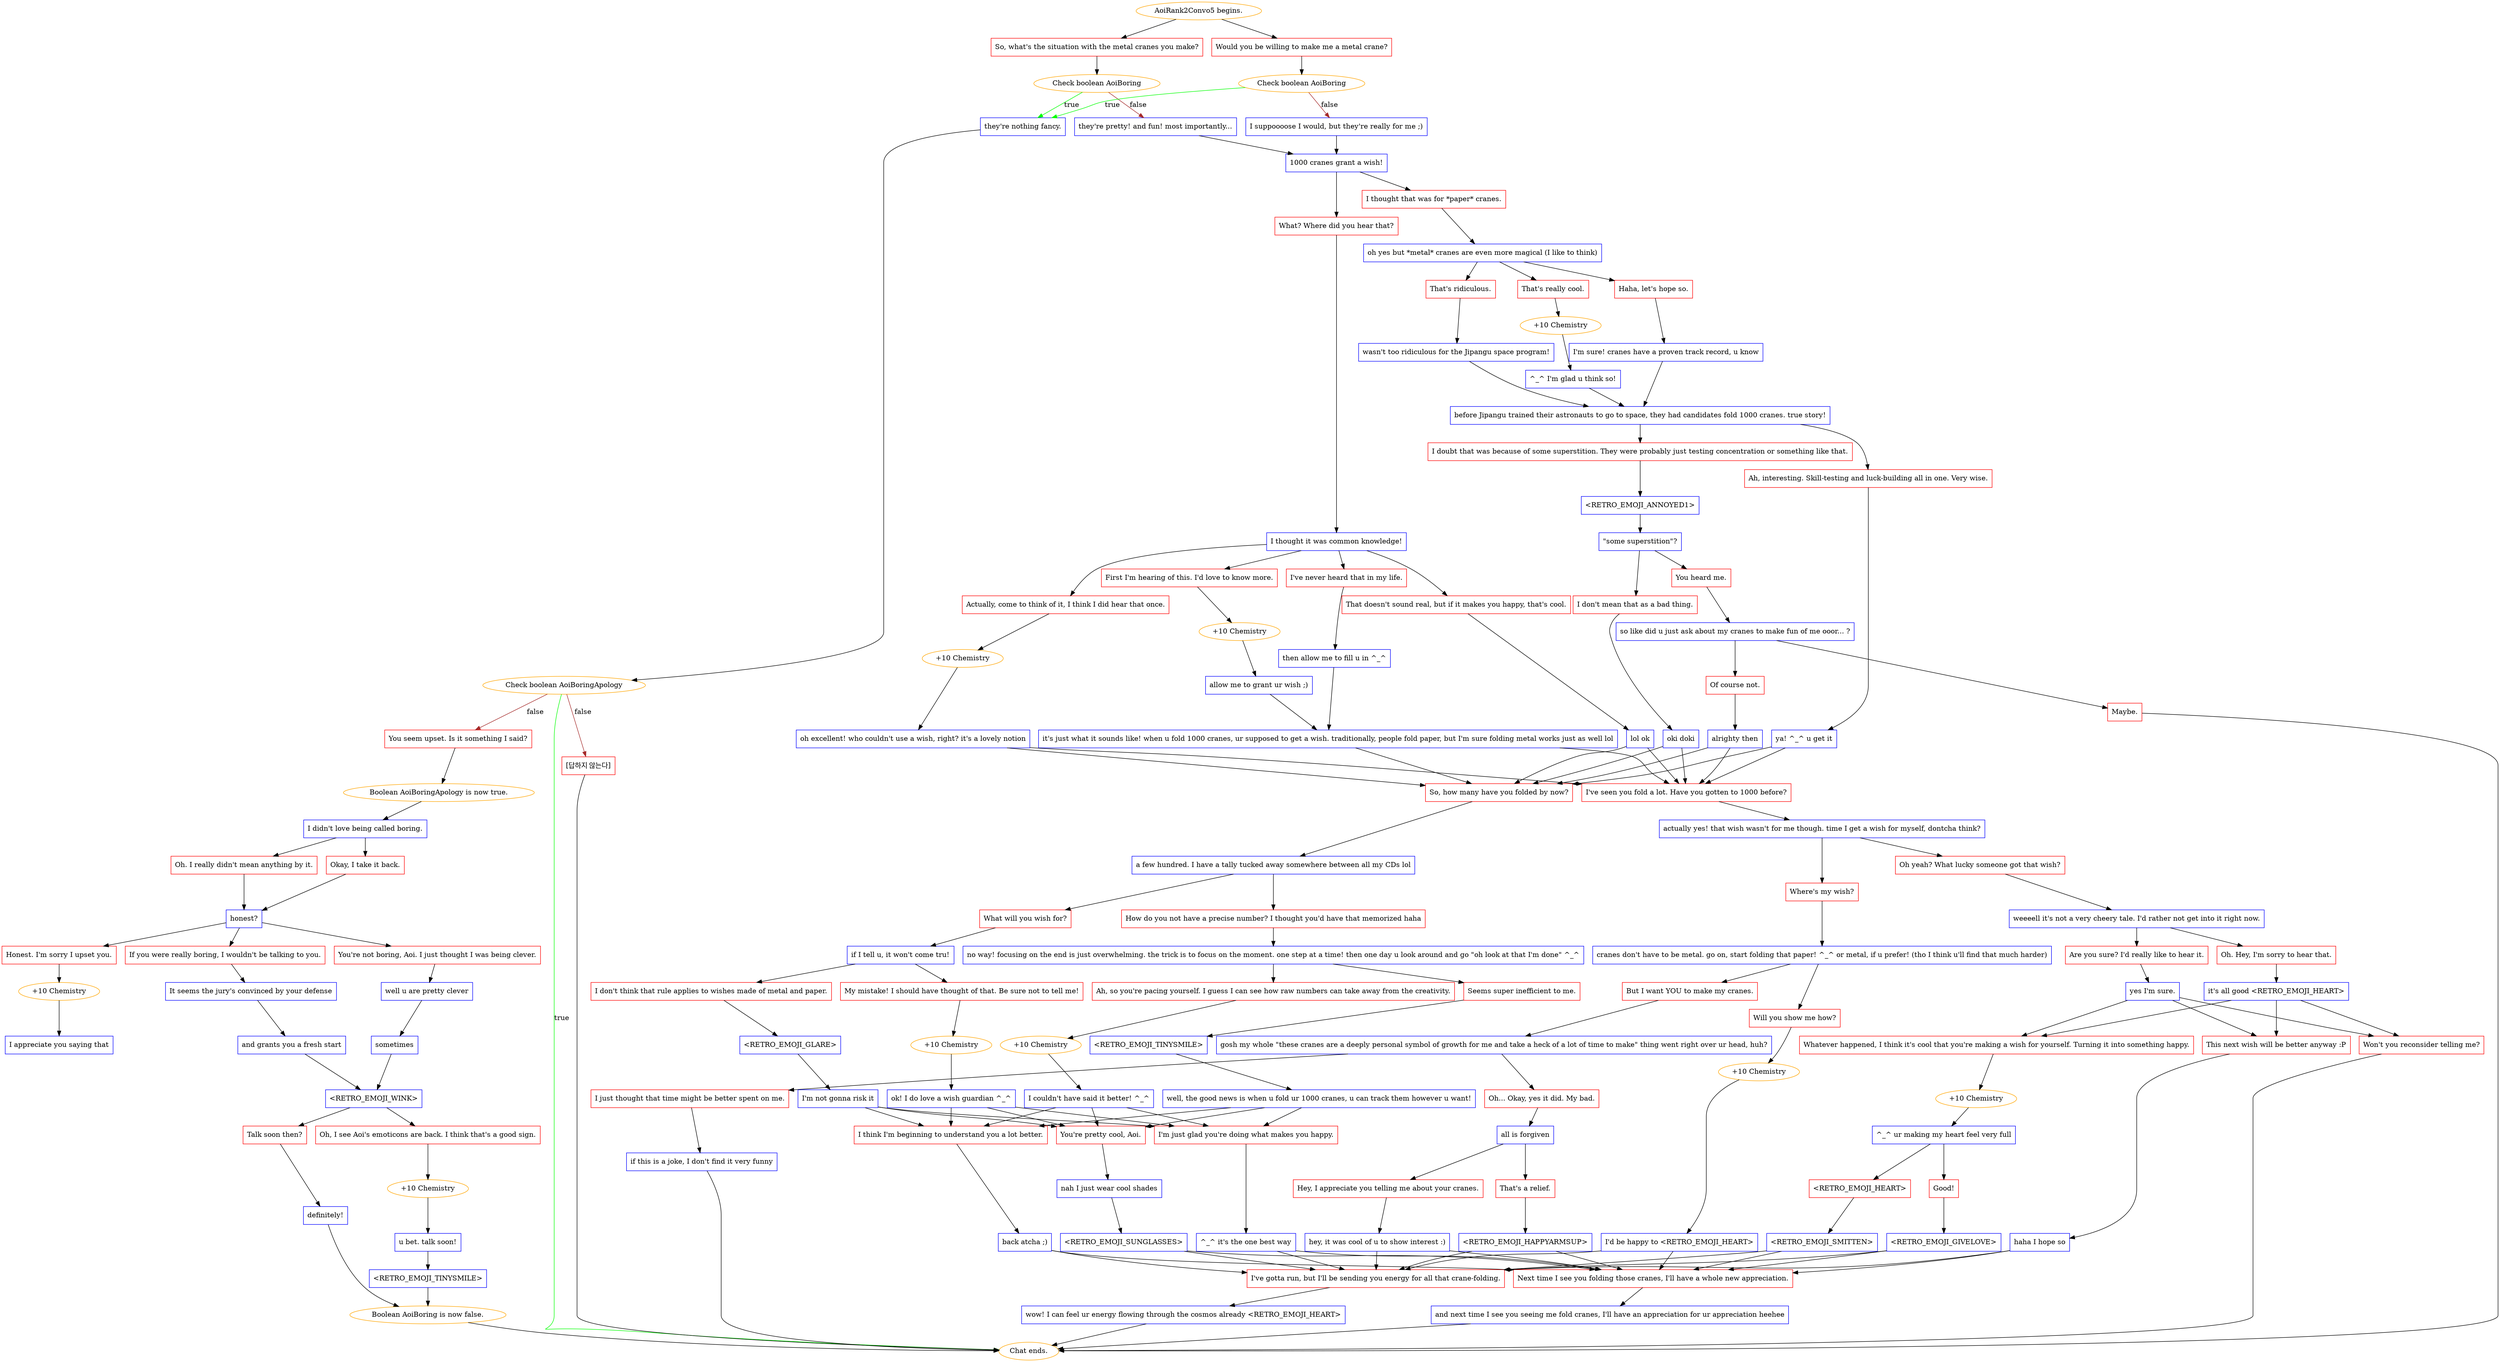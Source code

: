 digraph {
	"AoiRank2Convo5 begins." [color=orange];
		"AoiRank2Convo5 begins." -> j987002302;
		"AoiRank2Convo5 begins." -> j2976851656;
	j987002302 [label="So, what's the situation with the metal cranes you make?",shape=box,color=red];
		j987002302 -> j1443129487;
	j2976851656 [label="Would you be willing to make me a metal crane?",shape=box,color=red];
		j2976851656 -> j1194707698;
	j1443129487 [label="Check boolean AoiBoring",color=orange];
		j1443129487 -> j2787624988 [label=true,color=green];
		j1443129487 -> j3749500860 [label=false,color=brown];
	j1194707698 [label="Check boolean AoiBoring",color=orange];
		j1194707698 -> j2787624988 [label=true,color=green];
		j1194707698 -> j1448607742 [label=false,color=brown];
	j2787624988 [label="they're nothing fancy.",shape=box,color=blue];
		j2787624988 -> j4116366548;
	j3749500860 [label="they're pretty! and fun! most importantly...",shape=box,color=blue];
		j3749500860 -> j1396945383;
	j1448607742 [label="I suppoooose I would, but they're really for me ;)",shape=box,color=blue];
		j1448607742 -> j1396945383;
	j4116366548 [label="Check boolean AoiBoringApology",color=orange];
		j4116366548 -> "Chat ends." [label=true,color=green];
		j4116366548 -> j3442867888 [label=false,color=brown];
		j4116366548 -> j1205293155 [label=false,color=brown];
	j1396945383 [label="1000 cranes grant a wish!",shape=box,color=blue];
		j1396945383 -> j1967990901;
		j1396945383 -> j2021158314;
	"Chat ends." [color=orange];
	j3442867888 [label="You seem upset. Is it something I said?",shape=box,color=red];
		j3442867888 -> j4046617499;
	j1205293155 [label="[답하지 않는다]",shape=box,color=red];
		j1205293155 -> "Chat ends.";
	j1967990901 [label="I thought that was for *paper* cranes.",shape=box,color=red];
		j1967990901 -> j1629489338;
	j2021158314 [label="What? Where did you hear that?",shape=box,color=red];
		j2021158314 -> j2892895345;
	j4046617499 [label="Boolean AoiBoringApology is now true.",color=orange];
		j4046617499 -> j2011749460;
	j1629489338 [label="oh yes but *metal* cranes are even more magical (I like to think)",shape=box,color=blue];
		j1629489338 -> j3599425342;
		j1629489338 -> j406326329;
		j1629489338 -> j703518395;
	j2892895345 [label="I thought it was common knowledge!",shape=box,color=blue];
		j2892895345 -> j3881915566;
		j2892895345 -> j2181323471;
		j2892895345 -> j1309977723;
		j2892895345 -> j3766896613;
	j2011749460 [label="I didn't love being called boring.",shape=box,color=blue];
		j2011749460 -> j1619087230;
		j2011749460 -> j1829704952;
	j3599425342 [label="Haha, let's hope so.",shape=box,color=red];
		j3599425342 -> j3960522359;
	j406326329 [label="That's really cool.",shape=box,color=red];
		j406326329 -> j2437413668;
	j703518395 [label="That's ridiculous.",shape=box,color=red];
		j703518395 -> j268468359;
	j3881915566 [label="I've never heard that in my life.",shape=box,color=red];
		j3881915566 -> j3105159870;
	j2181323471 [label="First I'm hearing of this. I'd love to know more.",shape=box,color=red];
		j2181323471 -> j958918081;
	j1309977723 [label="Actually, come to think of it, I think I did hear that once.",shape=box,color=red];
		j1309977723 -> j1969534692;
	j3766896613 [label="That doesn't sound real, but if it makes you happy, that's cool.",shape=box,color=red];
		j3766896613 -> j1941652748;
	j1619087230 [label="Oh. I really didn't mean anything by it.",shape=box,color=red];
		j1619087230 -> j2793464316;
	j1829704952 [label="Okay, I take it back.",shape=box,color=red];
		j1829704952 -> j2793464316;
	j3960522359 [label="I'm sure! cranes have a proven track record, u know",shape=box,color=blue];
		j3960522359 -> j292954942;
	j2437413668 [label="+10 Chemistry",color=orange];
		j2437413668 -> j3888758241;
	j268468359 [label="wasn't too ridiculous for the Jipangu space program!",shape=box,color=blue];
		j268468359 -> j292954942;
	j3105159870 [label="then allow me to fill u in ^_^",shape=box,color=blue];
		j3105159870 -> j2926494440;
	j958918081 [label="+10 Chemistry",color=orange];
		j958918081 -> j2108252654;
	j1969534692 [label="+10 Chemistry",color=orange];
		j1969534692 -> j2650504552;
	j1941652748 [label="lol ok",shape=box,color=blue];
		j1941652748 -> j1046735978;
		j1941652748 -> j3159416093;
	j2793464316 [label="honest?",shape=box,color=blue];
		j2793464316 -> j1985420798;
		j2793464316 -> j893550012;
		j2793464316 -> j3174808875;
	j292954942 [label="before Jipangu trained their astronauts to go to space, they had candidates fold 1000 cranes. true story!",shape=box,color=blue];
		j292954942 -> j3693409908;
		j292954942 -> j4253045941;
	j3888758241 [label="^_^ I'm glad u think so!",shape=box,color=blue];
		j3888758241 -> j292954942;
	j2926494440 [label="it's just what it sounds like! when u fold 1000 cranes, ur supposed to get a wish. traditionally, people fold paper, but I'm sure folding metal works just as well lol",shape=box,color=blue];
		j2926494440 -> j1046735978;
		j2926494440 -> j3159416093;
	j2108252654 [label="allow me to grant ur wish ;)",shape=box,color=blue];
		j2108252654 -> j2926494440;
	j2650504552 [label="oh excellent! who couldn't use a wish, right? it's a lovely notion",shape=box,color=blue];
		j2650504552 -> j1046735978;
		j2650504552 -> j3159416093;
	j1046735978 [label="So, how many have you folded by now?",shape=box,color=red];
		j1046735978 -> j962785949;
	j3159416093 [label="I've seen you fold a lot. Have you gotten to 1000 before?",shape=box,color=red];
		j3159416093 -> j1772204864;
	j1985420798 [label="Honest. I'm sorry I upset you.",shape=box,color=red];
		j1985420798 -> j4015434243;
	j893550012 [label="You're not boring, Aoi. I just thought I was being clever.",shape=box,color=red];
		j893550012 -> j3760956906;
	j3174808875 [label="If you were really boring, I wouldn't be talking to you.",shape=box,color=red];
		j3174808875 -> j165823094;
	j3693409908 [label="I doubt that was because of some superstition. They were probably just testing concentration or something like that.",shape=box,color=red];
		j3693409908 -> j257591060;
	j4253045941 [label="Ah, interesting. Skill-testing and luck-building all in one. Very wise.",shape=box,color=red];
		j4253045941 -> j908361006;
	j962785949 [label="a few hundred. I have a tally tucked away somewhere between all my CDs lol",shape=box,color=blue];
		j962785949 -> j1227134530;
		j962785949 -> j176096775;
	j1772204864 [label="actually yes! that wish wasn't for me though. time I get a wish for myself, dontcha think?",shape=box,color=blue];
		j1772204864 -> j902155758;
		j1772204864 -> j441716217;
	j4015434243 [label="+10 Chemistry",color=orange];
		j4015434243 -> j4283498004;
	j3760956906 [label="well u are pretty clever",shape=box,color=blue];
		j3760956906 -> j463930138;
	j165823094 [label="It seems the jury's convinced by your defense",shape=box,color=blue];
		j165823094 -> j1411075754;
	j257591060 [label="<RETRO_EMOJI_ANNOYED1>",shape=box,color=blue];
		j257591060 -> j956518586;
	j908361006 [label="ya! ^_^ u get it",shape=box,color=blue];
		j908361006 -> j1046735978;
		j908361006 -> j3159416093;
	j1227134530 [label="How do you not have a precise number? I thought you'd have that memorized haha",shape=box,color=red];
		j1227134530 -> j3424053112;
	j176096775 [label="What will you wish for?",shape=box,color=red];
		j176096775 -> j4129944096;
	j902155758 [label="Oh yeah? What lucky someone got that wish?",shape=box,color=red];
		j902155758 -> j1613125563;
	j441716217 [label="Where's my wish?",shape=box,color=red];
		j441716217 -> j4275202473;
	j4283498004 [label="I appreciate you saying that",shape=box,color=blue];
	j463930138 [label="sometimes",shape=box,color=blue];
		j463930138 -> j1823067147;
	j1411075754 [label="and grants you a fresh start",shape=box,color=blue];
		j1411075754 -> j1823067147;
	j956518586 [label="\"some superstition\"?",shape=box,color=blue];
		j956518586 -> j3979337702;
		j956518586 -> j2846531316;
	j3424053112 [label="no way! focusing on the end is just overwhelming. the trick is to focus on the moment. one step at a time! then one day u look around and go \"oh look at that I'm done\" ^_^",shape=box,color=blue];
		j3424053112 -> j1321743139;
		j3424053112 -> j2010361284;
	j4129944096 [label="if I tell u, it won't come tru!",shape=box,color=blue];
		j4129944096 -> j3385549038;
		j4129944096 -> j2775124081;
	j1613125563 [label="weeeell it's not a very cheery tale. I'd rather not get into it right now.",shape=box,color=blue];
		j1613125563 -> j1002893634;
		j1613125563 -> j165497326;
	j4275202473 [label="cranes don't have to be metal. go on, start folding that paper! ^_^ or metal, if u prefer! (tho I think u'll find that much harder)",shape=box,color=blue];
		j4275202473 -> j28004643;
		j4275202473 -> j509263507;
	j1823067147 [label="<RETRO_EMOJI_WINK>",shape=box,color=blue];
		j1823067147 -> j2660287534;
		j1823067147 -> j654668171;
	j3979337702 [label="You heard me.",shape=box,color=red];
		j3979337702 -> j2771981643;
	j2846531316 [label="I don't mean that as a bad thing.",shape=box,color=red];
		j2846531316 -> j1932206251;
	j1321743139 [label="Ah, so you're pacing yourself. I guess I can see how raw numbers can take away from the creativity.",shape=box,color=red];
		j1321743139 -> j1967530126;
	j2010361284 [label="Seems super inefficient to me.",shape=box,color=red];
		j2010361284 -> j1242145230;
	j3385549038 [label="My mistake! I should have thought of that. Be sure not to tell me!",shape=box,color=red];
		j3385549038 -> j3416111436;
	j2775124081 [label="I don't think that rule applies to wishes made of metal and paper.",shape=box,color=red];
		j2775124081 -> j2074965394;
	j1002893634 [label="Oh. Hey, I'm sorry to hear that.",shape=box,color=red];
		j1002893634 -> j4128887304;
	j165497326 [label="Are you sure? I'd really like to hear it.",shape=box,color=red];
		j165497326 -> j913705191;
	j28004643 [label="Will you show me how?",shape=box,color=red];
		j28004643 -> j273140176;
	j509263507 [label="But I want YOU to make my cranes.",shape=box,color=red];
		j509263507 -> j3730976770;
	j2660287534 [label="Talk soon then?",shape=box,color=red];
		j2660287534 -> j229726318;
	j654668171 [label="Oh, I see Aoi's emoticons are back. I think that's a good sign.",shape=box,color=red];
		j654668171 -> j3155712559;
	j2771981643 [label="so like did u just ask about my cranes to make fun of me ooor... ?",shape=box,color=blue];
		j2771981643 -> j1570269881;
		j2771981643 -> j3406460989;
	j1932206251 [label="oki doki",shape=box,color=blue];
		j1932206251 -> j1046735978;
		j1932206251 -> j3159416093;
	j1967530126 [label="+10 Chemistry",color=orange];
		j1967530126 -> j2776544888;
	j1242145230 [label="<RETRO_EMOJI_TINYSMILE>",shape=box,color=blue];
		j1242145230 -> j2234590622;
	j3416111436 [label="+10 Chemistry",color=orange];
		j3416111436 -> j995229944;
	j2074965394 [label="<RETRO_EMOJI_GLARE>",shape=box,color=blue];
		j2074965394 -> j3939692386;
	j4128887304 [label="it's all good <RETRO_EMOJI_HEART>",shape=box,color=blue];
		j4128887304 -> j1592080673;
		j4128887304 -> j4048031943;
		j4128887304 -> j195225135;
	j913705191 [label="yes I'm sure.",shape=box,color=blue];
		j913705191 -> j1592080673;
		j913705191 -> j4048031943;
		j913705191 -> j195225135;
	j273140176 [label="+10 Chemistry",color=orange];
		j273140176 -> j3787402175;
	j3730976770 [label="gosh my whole \"these cranes are a deeply personal symbol of growth for me and take a heck of a lot of time to make\" thing went right over ur head, huh?",shape=box,color=blue];
		j3730976770 -> j3177569475;
		j3730976770 -> j2618106751;
	j229726318 [label="definitely!",shape=box,color=blue];
		j229726318 -> j1984221796;
	j3155712559 [label="+10 Chemistry",color=orange];
		j3155712559 -> j1632428882;
	j1570269881 [label="Maybe.",shape=box,color=red];
		j1570269881 -> "Chat ends.";
	j3406460989 [label="Of course not.",shape=box,color=red];
		j3406460989 -> j340709467;
	j2776544888 [label="I couldn't have said it better! ^_^",shape=box,color=blue];
		j2776544888 -> j3198449339;
		j2776544888 -> j311289794;
		j2776544888 -> j2890927064;
	j2234590622 [label="well, the good news is when u fold ur 1000 cranes, u can track them however u want!",shape=box,color=blue];
		j2234590622 -> j3198449339;
		j2234590622 -> j311289794;
		j2234590622 -> j2890927064;
	j995229944 [label="ok! I do love a wish guardian ^_^",shape=box,color=blue];
		j995229944 -> j3198449339;
		j995229944 -> j311289794;
		j995229944 -> j2890927064;
	j3939692386 [label="I'm not gonna risk it",shape=box,color=blue];
		j3939692386 -> j3198449339;
		j3939692386 -> j311289794;
		j3939692386 -> j2890927064;
	j1592080673 [label="This next wish will be better anyway :P",shape=box,color=red];
		j1592080673 -> j2787887395;
	j4048031943 [label="Whatever happened, I think it's cool that you're making a wish for yourself. Turning it into something happy.",shape=box,color=red];
		j4048031943 -> j2608386971;
	j195225135 [label="Won't you reconsider telling me?",shape=box,color=red];
		j195225135 -> "Chat ends.";
	j3787402175 [label="I'd be happy to <RETRO_EMOJI_HEART>",shape=box,color=blue];
		j3787402175 -> j2851099082;
		j3787402175 -> j3407707588;
	j3177569475 [label="I just thought that time might be better spent on me.",shape=box,color=red];
		j3177569475 -> j4057835468;
	j2618106751 [label="Oh... Okay, yes it did. My bad.",shape=box,color=red];
		j2618106751 -> j1229825990;
	j1984221796 [label="Boolean AoiBoring is now false.",color=orange];
		j1984221796 -> "Chat ends.";
	j1632428882 [label="u bet. talk soon!",shape=box,color=blue];
		j1632428882 -> j3248434141;
	j340709467 [label="alrighty then",shape=box,color=blue];
		j340709467 -> j1046735978;
		j340709467 -> j3159416093;
	j3198449339 [label="I think I'm beginning to understand you a lot better.",shape=box,color=red];
		j3198449339 -> j3273551599;
	j311289794 [label="You're pretty cool, Aoi.",shape=box,color=red];
		j311289794 -> j3561896432;
	j2890927064 [label="I'm just glad you're doing what makes you happy.",shape=box,color=red];
		j2890927064 -> j1925881145;
	j2787887395 [label="haha I hope so",shape=box,color=blue];
		j2787887395 -> j2851099082;
		j2787887395 -> j3407707588;
	j2608386971 [label="+10 Chemistry",color=orange];
		j2608386971 -> j2771628271;
	j2851099082 [label="Next time I see you folding those cranes, I'll have a whole new appreciation.",shape=box,color=red];
		j2851099082 -> j4191230798;
	j3407707588 [label="I've gotta run, but I'll be sending you energy for all that crane-folding.",shape=box,color=red];
		j3407707588 -> j2427666311;
	j4057835468 [label="if this is a joke, I don't find it very funny",shape=box,color=blue];
		j4057835468 -> "Chat ends.";
	j1229825990 [label="all is forgiven",shape=box,color=blue];
		j1229825990 -> j1732866923;
		j1229825990 -> j2234544590;
	j3248434141 [label="<RETRO_EMOJI_TINYSMILE>",shape=box,color=blue];
		j3248434141 -> j1984221796;
	j3273551599 [label="back atcha ;)",shape=box,color=blue];
		j3273551599 -> j2851099082;
		j3273551599 -> j3407707588;
	j3561896432 [label="nah I just wear cool shades",shape=box,color=blue];
		j3561896432 -> j2455681144;
	j1925881145 [label="^_^ it's the one best way",shape=box,color=blue];
		j1925881145 -> j2851099082;
		j1925881145 -> j3407707588;
	j2771628271 [label="^_^ ur making my heart feel very full",shape=box,color=blue];
		j2771628271 -> j623362832;
		j2771628271 -> j2656202917;
	j4191230798 [label="and next time I see you seeing me fold cranes, I'll have an appreciation for ur appreciation heehee",shape=box,color=blue];
		j4191230798 -> "Chat ends.";
	j2427666311 [label="wow! I can feel ur energy flowing through the cosmos already <RETRO_EMOJI_HEART>",shape=box,color=blue];
		j2427666311 -> "Chat ends.";
	j1732866923 [label="Hey, I appreciate you telling me about your cranes.",shape=box,color=red];
		j1732866923 -> j2721614444;
	j2234544590 [label="That's a relief.",shape=box,color=red];
		j2234544590 -> j2446588326;
	j2455681144 [label="<RETRO_EMOJI_SUNGLASSES>",shape=box,color=blue];
		j2455681144 -> j2851099082;
		j2455681144 -> j3407707588;
	j623362832 [label="Good!",shape=box,color=red];
		j623362832 -> j547745806;
	j2656202917 [label="<RETRO_EMOJI_HEART>",shape=box,color=red];
		j2656202917 -> j4241135296;
	j2721614444 [label="hey, it was cool of u to show interest :)",shape=box,color=blue];
		j2721614444 -> j2851099082;
		j2721614444 -> j3407707588;
	j2446588326 [label="<RETRO_EMOJI_HAPPYARMSUP>",shape=box,color=blue];
		j2446588326 -> j2851099082;
		j2446588326 -> j3407707588;
	j547745806 [label="<RETRO_EMOJI_GIVELOVE>",shape=box,color=blue];
		j547745806 -> j2851099082;
		j547745806 -> j3407707588;
	j4241135296 [label="<RETRO_EMOJI_SMITTEN>",shape=box,color=blue];
		j4241135296 -> j2851099082;
		j4241135296 -> j3407707588;
}
